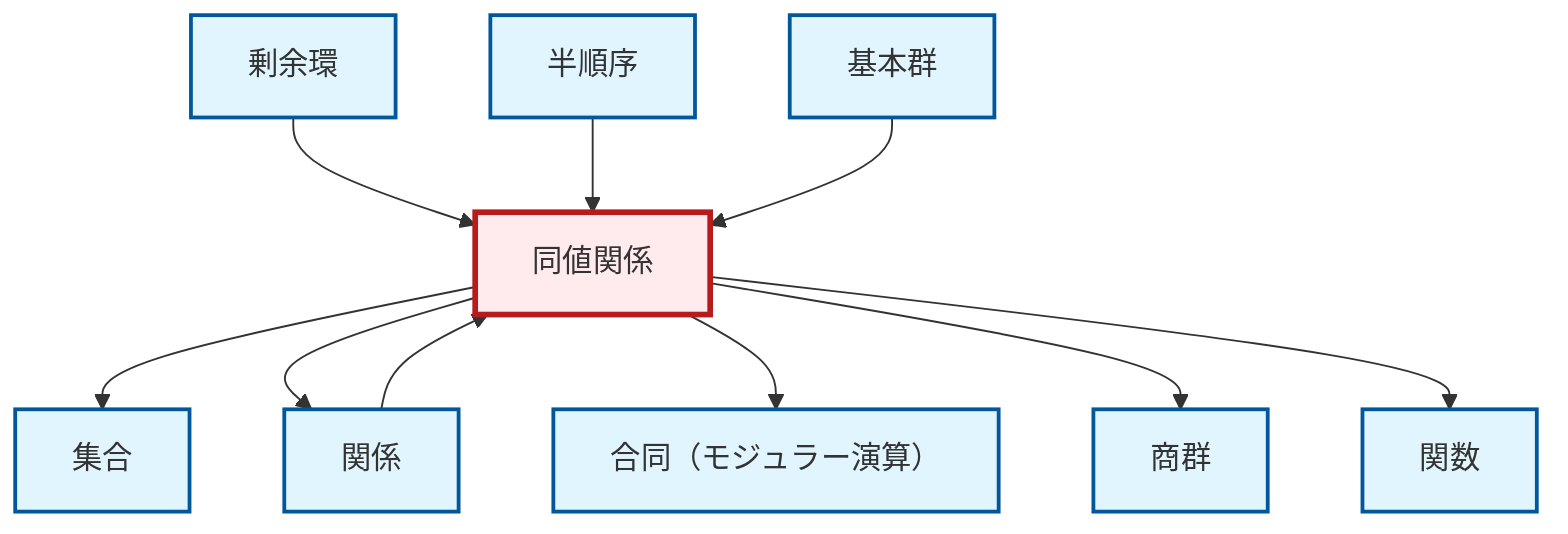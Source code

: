 graph TD
    classDef definition fill:#e1f5fe,stroke:#01579b,stroke-width:2px
    classDef theorem fill:#f3e5f5,stroke:#4a148c,stroke-width:2px
    classDef axiom fill:#fff3e0,stroke:#e65100,stroke-width:2px
    classDef example fill:#e8f5e9,stroke:#1b5e20,stroke-width:2px
    classDef current fill:#ffebee,stroke:#b71c1c,stroke-width:3px
    def-equivalence-relation["同値関係"]:::definition
    def-relation["関係"]:::definition
    def-quotient-group["商群"]:::definition
    def-set["集合"]:::definition
    def-quotient-ring["剰余環"]:::definition
    def-fundamental-group["基本群"]:::definition
    def-partial-order["半順序"]:::definition
    def-congruence["合同（モジュラー演算）"]:::definition
    def-function["関数"]:::definition
    def-equivalence-relation --> def-set
    def-equivalence-relation --> def-relation
    def-equivalence-relation --> def-congruence
    def-quotient-ring --> def-equivalence-relation
    def-partial-order --> def-equivalence-relation
    def-relation --> def-equivalence-relation
    def-equivalence-relation --> def-quotient-group
    def-fundamental-group --> def-equivalence-relation
    def-equivalence-relation --> def-function
    class def-equivalence-relation current